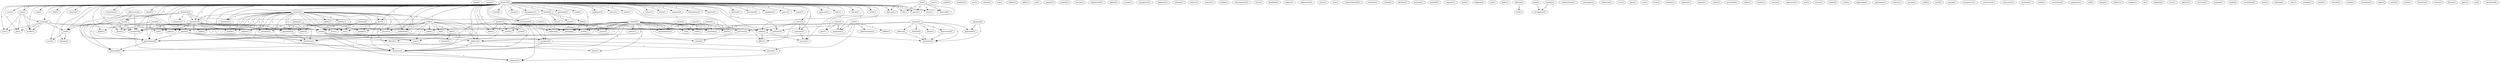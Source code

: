 digraph G {
  home [ label="home(1)" ];
  verdict [ label="verdict(1)" ];
  face [ label="face(1)" ];
  recognize [ label="recognize(2)" ];
  state [ label="state(6)" ];
  trial [ label="trial(3)" ];
  government [ label="government(9)" ];
  uses [ label="uses(1)" ];
  cradle [ label="cradle(1)" ];
  problem [ label="problem(1)" ];
  acc [ label="acc(1)" ];
  church [ label="church(1)" ];
  ena [ label="ena(1)" ];
  balkan [ label="balkan(1)" ];
  affair [ label="affair(1)" ];
  arf [ label="arf(1)" ];
  aegean [ label="aegean(1)" ];
  pointed [ label="pointed(1)" ];
  live [ label="live(1)" ];
  resist [ label="resist(1)" ];
  improve [ label="improve(1)" ];
  rift [ label="rift(1)" ];
  peace [ label="peace(1)" ];
  observed [ label="observed(1)" ];
  create [ label="create(2)" ];
  democracy [ label="democracy(2)" ];
  face [ label="face(2)" ];
  remove [ label="remove(1)" ];
  emphasized [ label="emphasized(1)" ];
  defend [ label="defend(1)" ];
  escape [ label="escape(1)" ];
  recognition [ label="recognition(1)" ];
  definition [ label="definition(1)" ];
  citibank [ label="citibank(1)" ];
  faikoglu [ label="faikoglu(3)" ];
  education [ label="education(1)" ];
  cut [ label="cut(1)" ];
  agreement [ label="agreement(2)" ];
  distribute [ label="distribute(1)" ];
  ohanus [ label="ohanus(1)" ];
  greece [ label="greece(23)" ];
  harm [ label="harm(1)" ];
  country [ label="country(1)" ];
  clamp [ label="clamp(1)" ];
  campaigner [ label="campaigner(1)" ];
  article [ label="article(2)" ];
  partioned [ label="partioned(1)" ];
  north [ label="north(1)" ];
  field [ label="field(1)" ];
  neighbour [ label="neighbour(1)" ];
  return [ label="return(1)" ];
  settle [ label="settle(1)" ];
  plight [ label="plight(1)" ];
  treatment [ label="treatment(1)" ];
  comes [ label="comes(1)" ];
  minority [ label="minority(18)" ];
  show [ label="show(1)" ];
  majority [ label="majority(2)" ];
  information [ label="information(1)" ];
  forestry [ label="forestry(1)" ];
  group [ label="group(1)" ];
  election [ label="election(1)" ];
  prevented [ label="prevented(1)" ];
  time [ label="time(2)" ];
  candidate [ label="candidate(1)" ];
  unrest [ label="unrest(1)" ];
  human [ label="human(2)" ];
  report [ label="report(4)" ];
  magazine [ label="magazine(2)" ];
  region [ label="region(1)" ];
  pressure [ label="pressure(1)" ];
  fear [ label="fear(1)" ];
  fact [ label="fact(2)" ];
  condemned [ label="condemned(1)" ];
  job [ label="job(1)" ];
  charge [ label="charge(1)" ];
  recognise [ label="recognise(2)" ];
  hand [ label="hand(1)" ];
  lost [ label="lost(1)" ];
  authority [ label="authority(1)" ];
  town [ label="town(1)" ];
  proves [ label="proves(1)" ];
  court [ label="court(3)" ];
  interview [ label="interview(3)" ];
  gave [ label="gave(1)" ];
  convention [ label="convention(3)" ];
  step [ label="step(1)" ];
  issue [ label="issue(1)" ];
  helped [ label="helped(1)" ];
  allow [ label="allow(1)" ];
  affect [ label="affect(1)" ];
  worker [ label="worker(1)" ];
  summons [ label="summons(1)" ];
  security [ label="security(1)" ];
  dissent [ label="dissent(1)" ];
  world [ label="world(1)" ];
  connection [ label="connection(1)" ];
  year [ label="year(1)" ];
  writes [ label="writes(1)" ];
  destroyed [ label="destroyed(1)" ];
  denial [ label="denial(1)" ];
  convent [ label="convent(1)" ];
  komotini [ label="komotini(3)" ];
  instance [ label="instance(1)" ];
  closure [ label="closure(1)" ];
  watch [ label="watch(1)" ];
  end [ label="end(1)" ];
  policy [ label="policy(1)" ];
  page [ label="page(1)" ];
  tashko [ label="tashko(1)" ];
  demonstrates [ label="demonstrates(1)" ];
  turco [ label="turco(1)" ];
  famibank [ label="famibank(1)" ];
  subject [ label="subject(1)" ];
  news [ label="news(1)" ];
  uiowa [ label="uiowa(1)" ];
  edu [ label="edu(2)" ];
  department [ label="department(1)" ];
  exists [ label="exists(1)" ];
  sera [ label="sera(1)" ];
  kraatveldstraat [ label="kraatveldstraat(1)" ];
  orthodox [ label="orthodox(1)" ];
  closed [ label="closed(1)" ];
  law [ label="law(2)" ];
  vakiflar [ label="vakiflar(1)" ];
  administration [ label="administration(1)" ];
  addition [ label="addition(2)" ];
  passed [ label="passed(1)" ];
  declares [ label="declares(1)" ];
  armenia [ label="armenia(1)" ];
  thrace [ label="thrace(12)" ];
  reality [ label="reality(1)" ];
  identify [ label="identify(1)" ];
  grant [ label="grant(2)" ];
  zuma [ label="zuma(1)" ];
  religion [ label="religion(1)" ];
  lives [ label="lives(1)" ];
  change [ label="change(1)" ];
  existence [ label="existence(4)" ];
  istanbul [ label="istanbul(1)" ];
  yugoslav [ label="yugoslav(1)" ];
  asala [ label="asala(1)" ];
  belgium [ label="belgium(2)" ];
  soul [ label="soul(1)" ];
  broke [ label="broke(1)" ];
  albania [ label="albania(2)" ];
  took [ label="took(1)" ];
  part [ label="part(2)" ];
  occupation [ label="occupation(1)" ];
  official [ label="official(1)" ];
  mediteranean [ label="mediteranean(1)" ];
  newspaper [ label="newspaper(1)" ];
  reference [ label="reference(1)" ];
  orce [ label="orce(1)" ];
  trace [ label="trace(1)" ];
  use [ label="use(1)" ];
  term [ label="term(1)" ];
  isolates [ label="isolates(1)" ];
  napoleon [ label="napoleon(1)" ];
  newspot [ label="newspot(2)" ];
  appoint [ label="appoint(1)" ];
  origin [ label="origin(1)" ];
  proceeded [ label="proceeded(1)" ];
  today [ label="today(1)" ];
  border [ label="border(1)" ];
  reason [ label="reason(1)" ];
  oppression [ label="oppression(1)" ];
  turks [ label="turks(1)" ];
  fax [ label="fax(2)" ];
  talk [ label="talk(3)" ];
  work [ label="work(1)" ];
  mountain [ label="mountain(1)" ];
  tel [ label="tel(2)" ];
  serve [ label="serve(1)" ];
  extermination [ label="extermination(1)" ];
  eec [ label="eec(1)" ];
  mau [ label="mau(1)" ];
  secure [ label="secure(1)" ];
  serbia [ label="serbia(2)" ];
  fascism [ label="fascism(1)" ];
  youth [ label="youth(1)" ];
  appressian [ label="appressian(1)" ];
  parliament [ label="parliament(1)" ];
  hristos [ label="hristos(1)" ];
  january [ label="january(1)" ];
  lausanne [ label="lausanne(2)" ];
  guarantee [ label="guarantee(1)" ];
  protection [ label="protection(1)" ];
  muslim [ label="muslim(1)" ];
  reflects [ label="reflects(2)" ];
  attitude [ label="attitude(2)" ];
  know [ label="know(1)" ];
  destruction [ label="destruction(2)" ];
  heritage [ label="heritage(2)" ];
  violation [ label="violation(2)" ];
  sadik [ label="sadik(1)" ];
  word [ label="word(1)" ];
  anyone [ label="anyone(1)" ];
  irrespective [ label="irrespective(1)" ];
  constitution [ label="constitution(1)" ];
  community [ label="community(1)" ];
  exchange [ label="exchange(1)" ];
  sahak [ label="sahak(1)" ];
  serdar [ label="serdar(2)" ];
  bulev [ label="bulev(2)" ];
  association [ label="association(3)" ];
  yugoslavia [ label="yugoslavia(1)" ];
  self [ label="self(1)" ];
  skopje [ label="skopje(1)" ];
  nikolov [ label="nikolov(1)" ];
  remains [ label="remains(1)" ];
  dr [ label="dr(1)" ];
  bulgaria [ label="bulgaria(2)" ];
  uucp [ label="uucp(1)" ];
  identity [ label="identity(1)" ];
  ethnicity [ label="ethnicity(1)" ];
  terrorism [ label="terrorism(1)" ];
  turkish [ label="turkish(4)" ];
  citizen [ label="citizen(1)" ];
  muftus [ label="muftus(1)" ];
  close [ label="close(1)" ];
  triangle [ label="triangle(1)" ];
  thraki [ label="thraki(2)" ];
  revisionism [ label="revisionism(2)" ];
  lerin [ label="lerin(1)" ];
  argic [ label="argic(2)" ];
  anything [ label="anything(1)" ];
  turkey [ label="turkey(5)" ];
  oboy [ label="oboy(1)" ];
  moslem [ label="moslem(1)" ];
  island [ label="island(1)" ];
  watch [ label="watch(2)" ];
  helsinki [ label="helsinki(3)" ];
  xanthi [ label="xanthi(1)" ];
  greek [ label="greek(13)" ];
  crime [ label="crime(1)" ];
  november [ label="november(1)" ];
  sdpa [ label="sdpa(1)" ];
  march [ label="march(1)" ];
  republic [ label="republic(3)" ];
  serbo [ label="serbo(1)" ];
  literature [ label="literature(1)" ];
  tastes [ label="tastes(1)" ];
  florina [ label="florina(1)" ];
  panic [ label="panic(1)" ];
  mp [ label="mp(2)" ];
  macedonia [ label="macedonia(6)" ];
  face -> recognize [ label="1" ];
  face -> state [ label="1" ];
  face -> trial [ label="1" ];
  face -> government [ label="1" ];
  live -> resist [ label="1" ];
  live -> improve [ label="1" ];
  live -> rift [ label="1" ];
  live -> peace [ label="1" ];
  live -> observed [ label="1" ];
  live -> create [ label="1" ];
  democracy -> face [ label="1" ];
  democracy -> recognize [ label="1" ];
  democracy -> government [ label="1" ];
  faikoglu -> education [ label="1" ];
  faikoglu -> cut [ label="1" ];
  faikoglu -> agreement [ label="1" ];
  faikoglu -> state [ label="1" ];
  faikoglu -> distribute [ label="1" ];
  greece -> harm [ label="1" ];
  greece -> country [ label="1" ];
  greece -> resist [ label="2" ];
  greece -> clamp [ label="1" ];
  greece -> campaigner [ label="1" ];
  greece -> article [ label="1" ];
  greece -> partioned [ label="1" ];
  greece -> north [ label="1" ];
  greece -> field [ label="1" ];
  greece -> improve [ label="2" ];
  greece -> neighbour [ label="1" ];
  greece -> return [ label="1" ];
  greece -> settle [ label="1" ];
  greece -> plight [ label="1" ];
  greece -> treatment [ label="1" ];
  greece -> education [ label="1" ];
  greece -> comes [ label="1" ];
  greece -> face [ label="1" ];
  greece -> minority [ label="4" ];
  greece -> show [ label="1" ];
  greece -> rift [ label="2" ];
  greece -> majority [ label="1" ];
  greece -> information [ label="1" ];
  greece -> forestry [ label="1" ];
  greece -> group [ label="1" ];
  greece -> peace [ label="2" ];
  greece -> election [ label="1" ];
  greece -> prevented [ label="1" ];
  greece -> time [ label="1" ];
  greece -> candidate [ label="1" ];
  greece -> recognize [ label="1" ];
  greece -> unrest [ label="1" ];
  greece -> human [ label="2" ];
  greece -> report [ label="1" ];
  greece -> cut [ label="1" ];
  greece -> magazine [ label="1" ];
  greece -> region [ label="1" ];
  greece -> pressure [ label="1" ];
  greece -> fear [ label="1" ];
  greece -> agreement [ label="1" ];
  greece -> fact [ label="1" ];
  greece -> condemned [ label="1" ];
  greece -> job [ label="1" ];
  greece -> charge [ label="1" ];
  greece -> state [ label="1" ];
  greece -> trial [ label="1" ];
  greece -> recognise [ label="1" ];
  greece -> hand [ label="1" ];
  greece -> observed [ label="2" ];
  greece -> lost [ label="1" ];
  greece -> authority [ label="1" ];
  greece -> town [ label="1" ];
  greece -> proves [ label="1" ];
  greece -> distribute [ label="1" ];
  greece -> court [ label="1" ];
  greece -> interview [ label="1" ];
  greece -> gave [ label="1" ];
  greece -> convention [ label="1" ];
  greece -> step [ label="1" ];
  greece -> issue [ label="1" ];
  greece -> create [ label="3" ];
  greece -> helped [ label="1" ];
  greece -> allow [ label="1" ];
  greece -> affect [ label="1" ];
  greece -> worker [ label="1" ];
  greece -> summons [ label="1" ];
  greece -> security [ label="1" ];
  greece -> dissent [ label="1" ];
  greece -> world [ label="1" ];
  greece -> connection [ label="1" ];
  greece -> year [ label="1" ];
  greece -> writes [ label="1" ];
  greece -> government [ label="4" ];
  greece -> destroyed [ label="1" ];
  greece -> denial [ label="1" ];
  komotini -> minority [ label="1" ];
  komotini -> instance [ label="1" ];
  komotini -> convention [ label="1" ];
  komotini -> closure [ label="1" ];
  komotini -> government [ label="2" ];
  komotini -> destroyed [ label="2" ];
  watch -> plight [ label="1" ];
  watch -> end [ label="2" ];
  watch -> policy [ label="2" ];
  watch -> page [ label="2" ];
  watch -> group [ label="1" ];
  watch -> report [ label="2" ];
  article -> news [ label="1" ];
  article -> uiowa [ label="1" ];
  article -> edu [ label="1" ];
  article -> recognise [ label="1" ];
  law -> vakiflar [ label="1" ];
  law -> administration [ label="1" ];
  law -> magazine [ label="1" ];
  law -> addition [ label="1" ];
  law -> passed [ label="1" ];
  thrace -> reality [ label="1" ];
  thrace -> treatment [ label="1" ];
  thrace -> education [ label="2" ];
  thrace -> identify [ label="2" ];
  thrace -> minority [ label="7" ];
  thrace -> end [ label="2" ];
  thrace -> policy [ label="2" ];
  thrace -> page [ label="2" ];
  thrace -> recognize [ label="2" ];
  thrace -> grant [ label="2" ];
  thrace -> report [ label="4" ];
  thrace -> cut [ label="1" ];
  thrace -> zuma [ label="1" ];
  thrace -> agreement [ label="2" ];
  thrace -> fact [ label="1" ];
  thrace -> religion [ label="1" ];
  thrace -> condemned [ label="1" ];
  thrace -> state [ label="1" ];
  thrace -> lives [ label="1" ];
  thrace -> addition [ label="2" ];
  thrace -> distribute [ label="2" ];
  thrace -> change [ label="1" ];
  thrace -> closure [ label="1" ];
  thrace -> existence [ label="3" ];
  thrace -> year [ label="1" ];
  thrace -> government [ label="2" ];
  albania -> took [ label="1" ];
  face -> recognize [ label="1" ];
  face -> state [ label="1" ];
  face -> trial [ label="1" ];
  face -> government [ label="1" ];
  part -> occupation [ label="1" ];
  minority -> end [ label="1" ];
  minority -> policy [ label="1" ];
  minority -> group [ label="1" ];
  minority -> recognize [ label="1" ];
  minority -> grant [ label="1" ];
  minority -> report [ label="1" ];
  minority -> agreement [ label="2" ];
  minority -> religion [ label="2" ];
  minority -> state [ label="1" ];
  minority -> addition [ label="1" ];
  minority -> distribute [ label="2" ];
  minority -> official [ label="1" ];
  minority -> existence [ label="1" ];
  minority -> government [ label="1" ];
  newspot -> cut [ label="1" ];
  newspot -> state [ label="1" ];
  turks -> fax [ label="1" ];
  turks -> talk [ label="2" ];
  turks -> recognize [ label="1" ];
  turks -> grant [ label="1" ];
  turks -> report [ label="3" ];
  turks -> cut [ label="1" ];
  turks -> zuma [ label="1" ];
  turks -> condemned [ label="1" ];
  turks -> state [ label="1" ];
  turks -> addition [ label="1" ];
  turks -> closure [ label="1" ];
  turks -> work [ label="1" ];
  turks -> existence [ label="1" ];
  turks -> mountain [ label="1" ];
  turks -> year [ label="1" ];
  turks -> government [ label="1" ];
  turks -> tel [ label="1" ];
  turks -> serve [ label="1" ];
  turks -> extermination [ label="1" ];
  mau -> writes [ label="1" ];
  talk -> fascism [ label="1" ];
  time -> human [ label="1" ];
  time -> job [ label="1" ];
  time -> lost [ label="1" ];
  time -> worker [ label="1" ];
  lausanne -> guarantee [ label="1" ];
  lausanne -> protection [ label="1" ];
  muslim -> guarantee [ label="1" ];
  muslim -> reflects [ label="2" ];
  muslim -> attitude [ label="2" ];
  muslim -> know [ label="1" ];
  muslim -> destruction [ label="2" ];
  muslim -> authority [ label="1" ];
  muslim -> protection [ label="1" ];
  muslim -> heritage [ label="2" ];
  muslim -> violation [ label="2" ];
  recognize -> existence [ label="1" ];
  reflects -> protection [ label="1" ];
  human -> report [ label="1" ];
  human -> job [ label="1" ];
  human -> state [ label="1" ];
  human -> trial [ label="1" ];
  human -> lost [ label="1" ];
  human -> worker [ label="1" ];
  serdar -> zuma [ label="1" ];
  serdar -> work [ label="1" ];
  serdar -> mountain [ label="1" ];
  serdar -> tel [ label="1" ];
  serdar -> serve [ label="1" ];
  serdar -> extermination [ label="1" ];
  bulev -> magazine [ label="2" ];
  bulev -> interview [ label="2" ];
  bulev -> gave [ label="1" ];
  report -> addition [ label="1" ];
  report -> existence [ label="1" ];
  report -> government [ label="1" ];
  attitude -> protection [ label="1" ];
  agreement -> distribute [ label="1" ];
  fact -> lives [ label="1" ];
  fact -> change [ label="1" ];
  fact -> helped [ label="1" ];
  fact -> existence [ label="1" ];
  state -> recognise [ label="1" ];
  state -> official [ label="1" ];
  state -> existence [ label="1" ];
  state -> ethnicity [ label="1" ];
  state -> year [ label="1" ];
  destruction -> protection [ label="1" ];
  trial -> issue [ label="1" ];
  trial -> dissent [ label="1" ];
  recognise -> existence [ label="1" ];
  recognise -> ethnicity [ label="1" ];
  turkish -> addition [ label="1" ];
  turkish -> authority [ label="1" ];
  turkish -> proves [ label="1" ];
  turkish -> distribute [ label="2" ];
  turkish -> interview [ label="1" ];
  turkish -> citizen [ label="1" ];
  turkish -> protection [ label="1" ];
  turkish -> change [ label="2" ];
  turkish -> muftus [ label="1" ];
  turkish -> closure [ label="3" ];
  turkish -> work [ label="1" ];
  turkish -> official [ label="2" ];
  turkish -> heritage [ label="2" ];
  turkish -> close [ label="1" ];
  turkish -> existence [ label="4" ];
  turkish -> violation [ label="2" ];
  turkish -> world [ label="1" ];
  turkish -> mountain [ label="1" ];
  turkish -> writes [ label="1" ];
  turkish -> government [ label="1" ];
  turkish -> tel [ label="1" ];
  turkish -> serve [ label="1" ];
  turkish -> extermination [ label="1" ];
  addition -> passed [ label="1" ];
  addition -> existence [ label="1" ];
  argic -> work [ label="1" ];
  argic -> mountain [ label="1" ];
  argic -> tel [ label="1" ];
  argic -> serve [ label="1" ];
  argic -> extermination [ label="1" ];
  court -> create [ label="1" ];
  court -> affect [ label="1" ];
  court -> summons [ label="1" ];
  court -> security [ label="1" ];
  interview -> citizen [ label="1" ];
  turkey -> create [ label="2" ];
  turkey -> writes [ label="1" ];
  convention -> heritage [ label="2" ];
  convention -> violation [ label="2" ];
  official -> close [ label="1" ];
  greek -> create [ label="1" ];
  greek -> heritage [ label="1" ];
  greek -> allow [ label="1" ];
  greek -> existence [ label="5" ];
  greek -> violation [ label="1" ];
  greek -> ethnicity [ label="1" ];
  greek -> world [ label="1" ];
  greek -> government [ label="5" ];
  greek -> destroyed [ label="1" ];
  greek -> crime [ label="1" ];
  create -> affect [ label="1" ];
  create -> security [ label="1" ];
  summons -> security [ label="1" ];
  existence -> ethnicity [ label="1" ];
  republic -> occupation [ label="1" ];
  government -> destroyed [ label="2" ];
}
